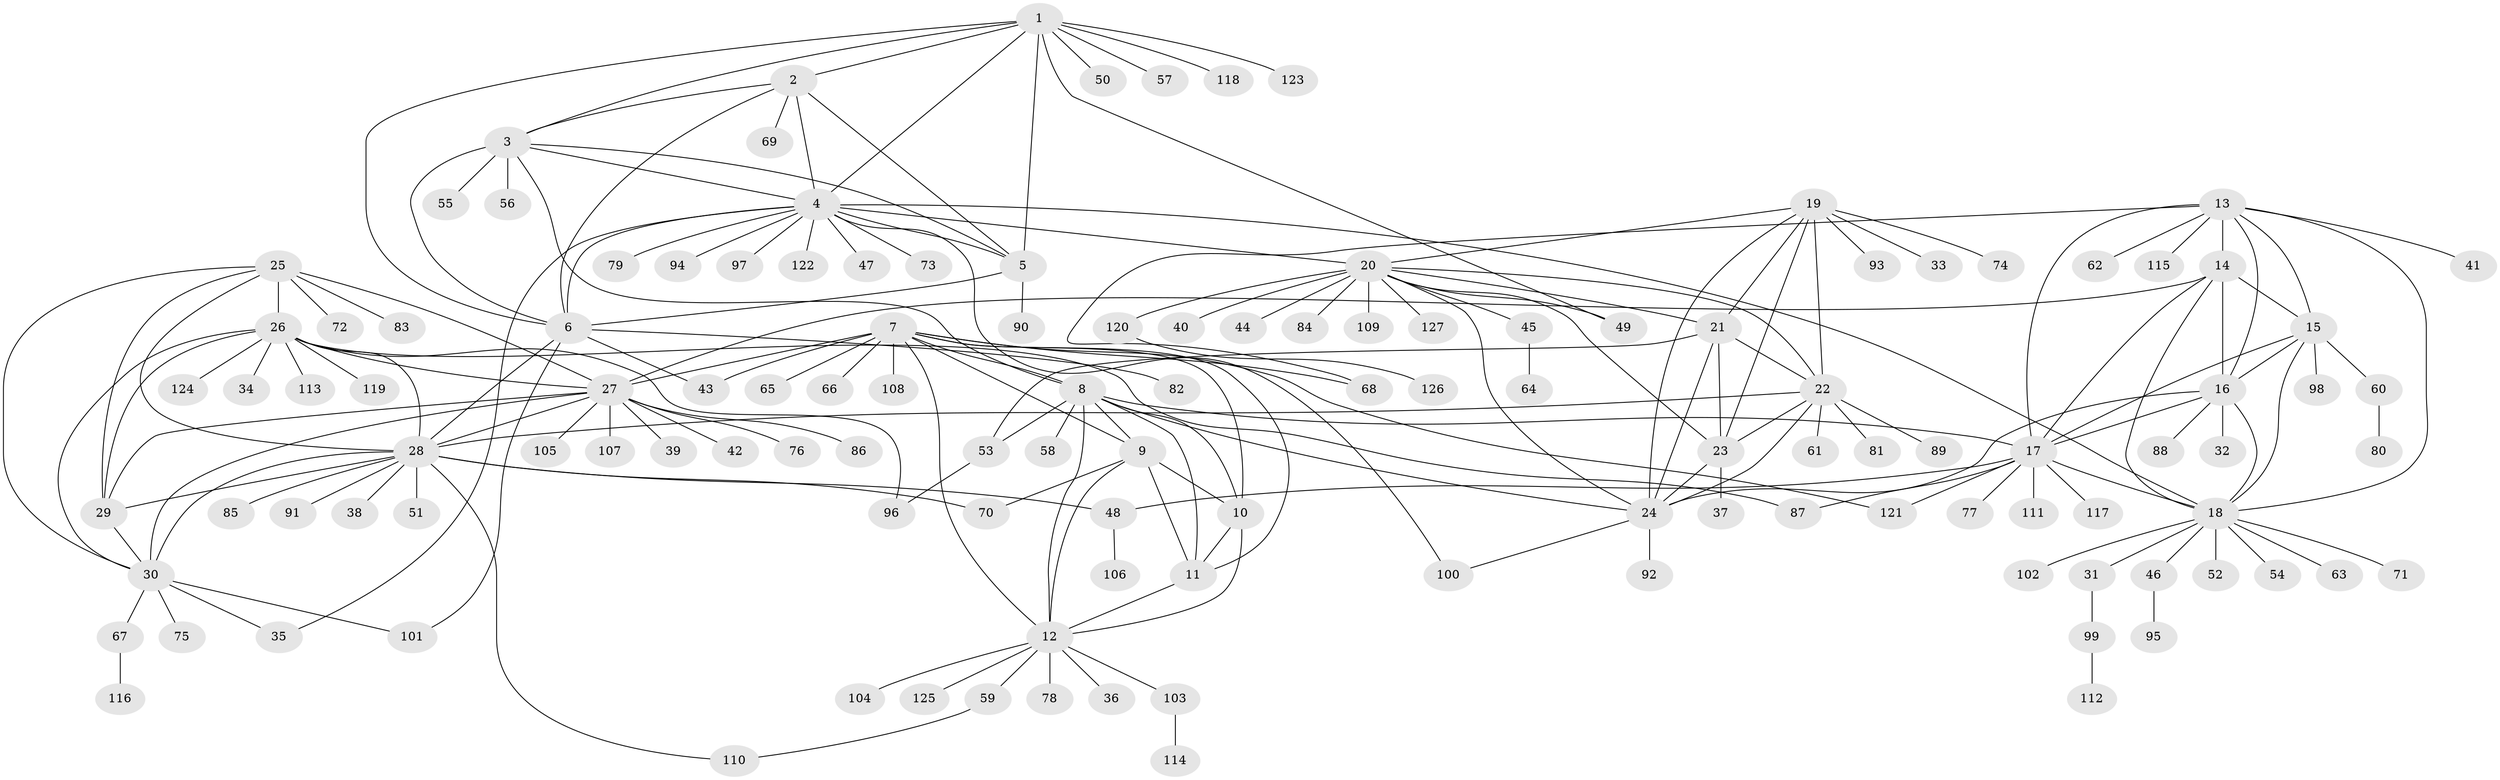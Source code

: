 // coarse degree distribution, {6: 0.06741573033707865, 7: 0.033707865168539325, 4: 0.02247191011235955, 9: 0.011235955056179775, 12: 0.011235955056179775, 2: 0.12359550561797752, 1: 0.5955056179775281, 8: 0.033707865168539325, 5: 0.02247191011235955, 11: 0.033707865168539325, 13: 0.011235955056179775, 3: 0.011235955056179775, 10: 0.011235955056179775, 16: 0.011235955056179775}
// Generated by graph-tools (version 1.1) at 2025/37/03/04/25 23:37:46]
// undirected, 127 vertices, 195 edges
graph export_dot {
  node [color=gray90,style=filled];
  1;
  2;
  3;
  4;
  5;
  6;
  7;
  8;
  9;
  10;
  11;
  12;
  13;
  14;
  15;
  16;
  17;
  18;
  19;
  20;
  21;
  22;
  23;
  24;
  25;
  26;
  27;
  28;
  29;
  30;
  31;
  32;
  33;
  34;
  35;
  36;
  37;
  38;
  39;
  40;
  41;
  42;
  43;
  44;
  45;
  46;
  47;
  48;
  49;
  50;
  51;
  52;
  53;
  54;
  55;
  56;
  57;
  58;
  59;
  60;
  61;
  62;
  63;
  64;
  65;
  66;
  67;
  68;
  69;
  70;
  71;
  72;
  73;
  74;
  75;
  76;
  77;
  78;
  79;
  80;
  81;
  82;
  83;
  84;
  85;
  86;
  87;
  88;
  89;
  90;
  91;
  92;
  93;
  94;
  95;
  96;
  97;
  98;
  99;
  100;
  101;
  102;
  103;
  104;
  105;
  106;
  107;
  108;
  109;
  110;
  111;
  112;
  113;
  114;
  115;
  116;
  117;
  118;
  119;
  120;
  121;
  122;
  123;
  124;
  125;
  126;
  127;
  1 -- 2;
  1 -- 3;
  1 -- 4;
  1 -- 5;
  1 -- 6;
  1 -- 49;
  1 -- 50;
  1 -- 57;
  1 -- 118;
  1 -- 123;
  2 -- 3;
  2 -- 4;
  2 -- 5;
  2 -- 6;
  2 -- 69;
  3 -- 4;
  3 -- 5;
  3 -- 6;
  3 -- 8;
  3 -- 55;
  3 -- 56;
  4 -- 5;
  4 -- 6;
  4 -- 18;
  4 -- 20;
  4 -- 35;
  4 -- 47;
  4 -- 73;
  4 -- 79;
  4 -- 94;
  4 -- 97;
  4 -- 100;
  4 -- 122;
  5 -- 6;
  5 -- 90;
  6 -- 28;
  6 -- 43;
  6 -- 82;
  6 -- 101;
  7 -- 8;
  7 -- 9;
  7 -- 10;
  7 -- 11;
  7 -- 12;
  7 -- 27;
  7 -- 43;
  7 -- 65;
  7 -- 66;
  7 -- 68;
  7 -- 108;
  7 -- 121;
  8 -- 9;
  8 -- 10;
  8 -- 11;
  8 -- 12;
  8 -- 17;
  8 -- 24;
  8 -- 53;
  8 -- 58;
  9 -- 10;
  9 -- 11;
  9 -- 12;
  9 -- 70;
  10 -- 11;
  10 -- 12;
  11 -- 12;
  12 -- 36;
  12 -- 59;
  12 -- 78;
  12 -- 103;
  12 -- 104;
  12 -- 125;
  13 -- 14;
  13 -- 15;
  13 -- 16;
  13 -- 17;
  13 -- 18;
  13 -- 41;
  13 -- 62;
  13 -- 68;
  13 -- 115;
  14 -- 15;
  14 -- 16;
  14 -- 17;
  14 -- 18;
  14 -- 27;
  15 -- 16;
  15 -- 17;
  15 -- 18;
  15 -- 60;
  15 -- 98;
  16 -- 17;
  16 -- 18;
  16 -- 24;
  16 -- 32;
  16 -- 88;
  17 -- 18;
  17 -- 48;
  17 -- 77;
  17 -- 87;
  17 -- 111;
  17 -- 117;
  17 -- 121;
  18 -- 31;
  18 -- 46;
  18 -- 52;
  18 -- 54;
  18 -- 63;
  18 -- 71;
  18 -- 102;
  19 -- 20;
  19 -- 21;
  19 -- 22;
  19 -- 23;
  19 -- 24;
  19 -- 33;
  19 -- 74;
  19 -- 93;
  20 -- 21;
  20 -- 22;
  20 -- 23;
  20 -- 24;
  20 -- 40;
  20 -- 44;
  20 -- 45;
  20 -- 49;
  20 -- 84;
  20 -- 109;
  20 -- 120;
  20 -- 127;
  21 -- 22;
  21 -- 23;
  21 -- 24;
  21 -- 53;
  22 -- 23;
  22 -- 24;
  22 -- 28;
  22 -- 61;
  22 -- 81;
  22 -- 89;
  23 -- 24;
  23 -- 37;
  24 -- 92;
  24 -- 100;
  25 -- 26;
  25 -- 27;
  25 -- 28;
  25 -- 29;
  25 -- 30;
  25 -- 72;
  25 -- 83;
  26 -- 27;
  26 -- 28;
  26 -- 29;
  26 -- 30;
  26 -- 34;
  26 -- 87;
  26 -- 96;
  26 -- 113;
  26 -- 119;
  26 -- 124;
  27 -- 28;
  27 -- 29;
  27 -- 30;
  27 -- 39;
  27 -- 42;
  27 -- 76;
  27 -- 86;
  27 -- 105;
  27 -- 107;
  28 -- 29;
  28 -- 30;
  28 -- 38;
  28 -- 48;
  28 -- 51;
  28 -- 70;
  28 -- 85;
  28 -- 91;
  28 -- 110;
  29 -- 30;
  30 -- 35;
  30 -- 67;
  30 -- 75;
  30 -- 101;
  31 -- 99;
  45 -- 64;
  46 -- 95;
  48 -- 106;
  53 -- 96;
  59 -- 110;
  60 -- 80;
  67 -- 116;
  99 -- 112;
  103 -- 114;
  120 -- 126;
}

